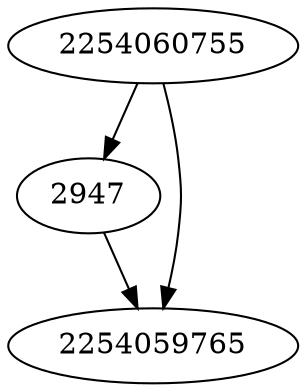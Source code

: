 strict digraph  {
2254060755;
2947;
2254059765;
2254060755 -> 2947;
2254060755 -> 2254059765;
2947 -> 2254059765;
}
